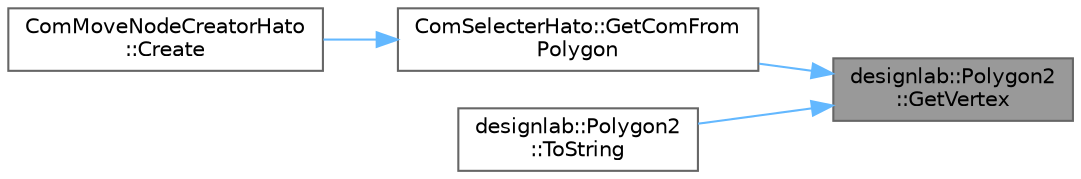 digraph "designlab::Polygon2::GetVertex"
{
 // LATEX_PDF_SIZE
  bgcolor="transparent";
  edge [fontname=Helvetica,fontsize=10,labelfontname=Helvetica,labelfontsize=10];
  node [fontname=Helvetica,fontsize=10,shape=box,height=0.2,width=0.4];
  rankdir="RL";
  Node1 [id="Node000001",label="designlab::Polygon2\l::GetVertex",height=0.2,width=0.4,color="gray40", fillcolor="grey60", style="filled", fontcolor="black",tooltip="頂点の座標を返す関数"];
  Node1 -> Node2 [id="edge1_Node000001_Node000002",dir="back",color="steelblue1",style="solid",tooltip=" "];
  Node2 [id="Node000002",label="ComSelecterHato::GetComFrom\lPolygon",height=0.2,width=0.4,color="grey40", fillcolor="white", style="filled",URL="$class_com_selecter_hato.html#a11ffd1a3a180ba1c165291c2847e5dad",tooltip="重心を求める"];
  Node2 -> Node3 [id="edge2_Node000002_Node000003",dir="back",color="steelblue1",style="solid",tooltip=" "];
  Node3 [id="Node000003",label="ComMoveNodeCreatorHato\l::Create",height=0.2,width=0.4,color="grey40", fillcolor="white", style="filled",URL="$class_com_move_node_creator_hato.html#aac2eb837c1886d6a53e93ddfb292af64",tooltip="現在のノードから次のノード群を生成する"];
  Node1 -> Node4 [id="edge3_Node000001_Node000004",dir="back",color="steelblue1",style="solid",tooltip=" "];
  Node4 [id="Node000004",label="designlab::Polygon2\l::ToString",height=0.2,width=0.4,color="grey40", fillcolor="white", style="filled",URL="$structdesignlab_1_1_polygon2.html#a310bb9599a9ef2b23581bafa7ede4327",tooltip="多角形のデータを文字列で出力する"];
}
